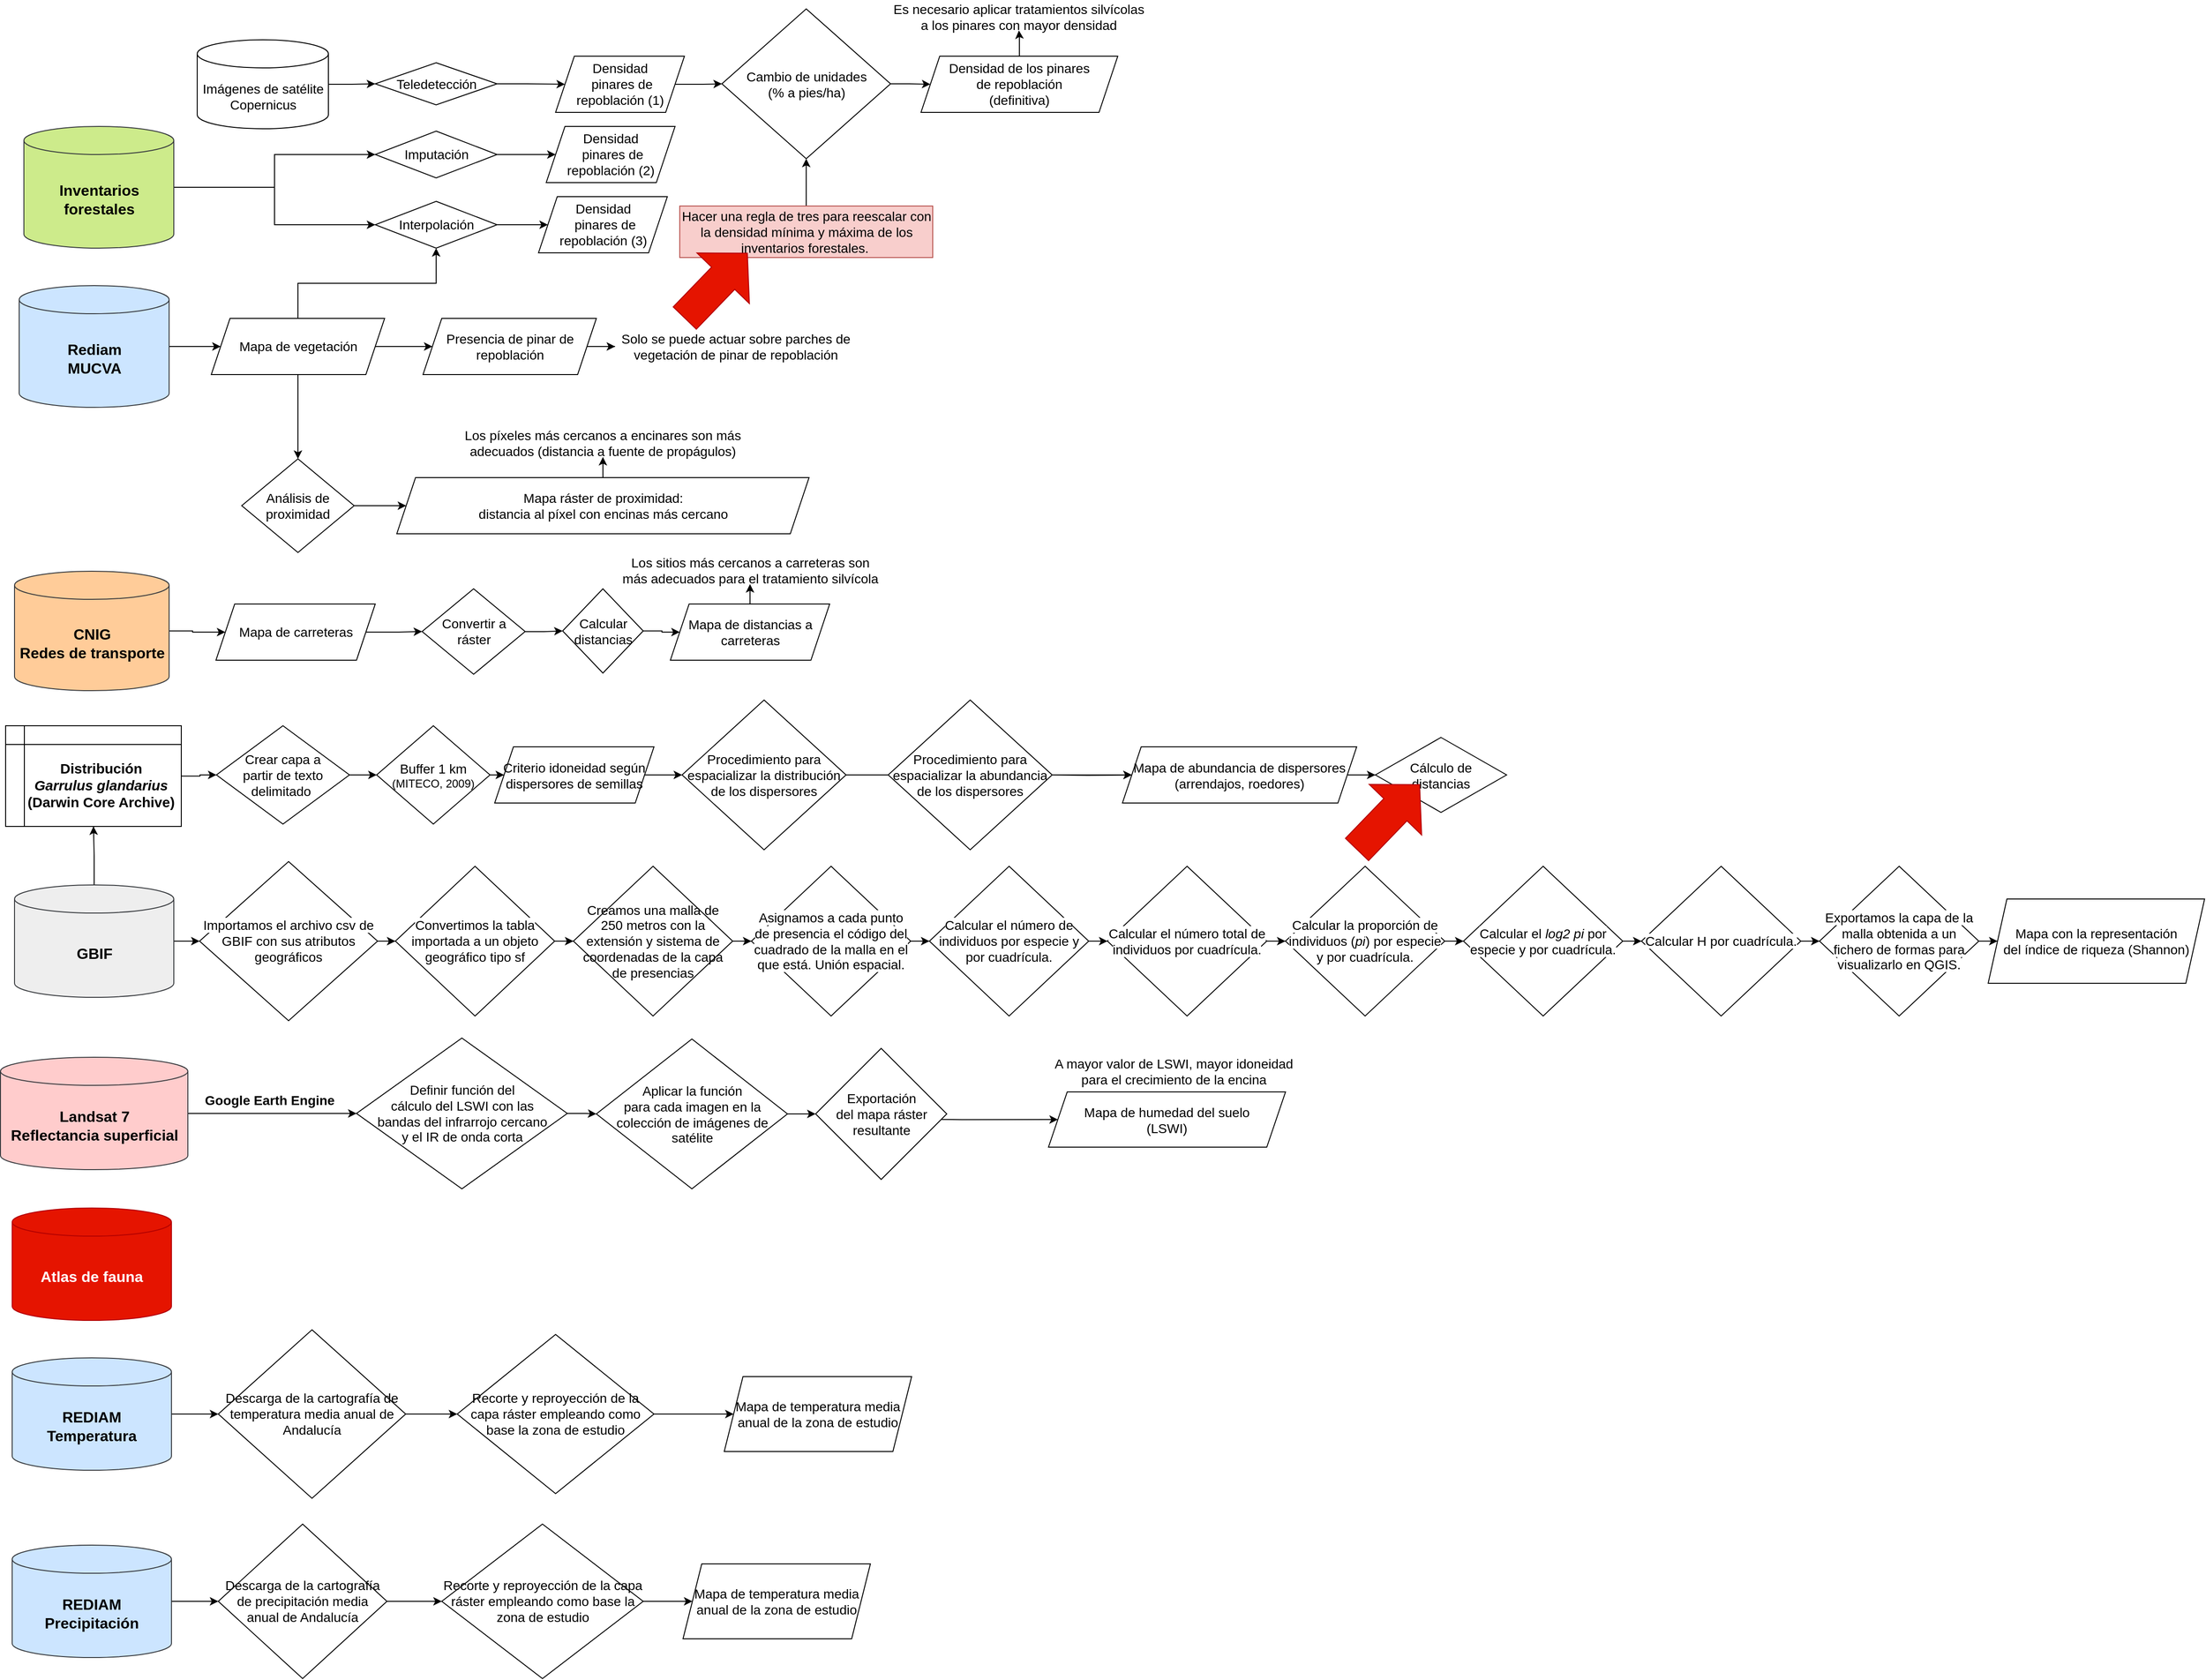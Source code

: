 <mxfile version="24.5.4" type="device">
  <diagram name="Página-1" id="E35-NctK-QVKj6qJqTT_">
    <mxGraphModel dx="2817" dy="2263" grid="1" gridSize="10" guides="1" tooltips="1" connect="1" arrows="1" fold="1" page="1" pageScale="1" pageWidth="827" pageHeight="1169" math="0" shadow="0">
      <root>
        <mxCell id="0" />
        <mxCell id="1" parent="0" />
        <mxCell id="6ymYnt-OKIHyIZnd5Fwz-16" style="edgeStyle=orthogonalEdgeStyle;rounded=0;orthogonalLoop=1;jettySize=auto;html=1;entryX=0;entryY=0.5;entryDx=0;entryDy=0;" parent="1" source="6ymYnt-OKIHyIZnd5Fwz-1" target="6ymYnt-OKIHyIZnd5Fwz-6" edge="1">
          <mxGeometry relative="1" as="geometry" />
        </mxCell>
        <mxCell id="6ymYnt-OKIHyIZnd5Fwz-17" style="edgeStyle=orthogonalEdgeStyle;rounded=0;orthogonalLoop=1;jettySize=auto;html=1;entryX=0;entryY=0.5;entryDx=0;entryDy=0;" parent="1" source="6ymYnt-OKIHyIZnd5Fwz-1" target="6ymYnt-OKIHyIZnd5Fwz-7" edge="1">
          <mxGeometry relative="1" as="geometry" />
        </mxCell>
        <mxCell id="6ymYnt-OKIHyIZnd5Fwz-1" value="&lt;b&gt;&lt;font style=&quot;font-size: 16px;&quot;&gt;Inventarios forestales&lt;/font&gt;&lt;/b&gt;" style="shape=cylinder3;whiteSpace=wrap;html=1;boundedLbl=1;backgroundOutline=1;size=15;fillColor=#cdeb8b;strokeColor=#36393d;" parent="1" vertex="1">
          <mxGeometry x="-647.5" y="-715" width="160" height="130" as="geometry" />
        </mxCell>
        <mxCell id="6ymYnt-OKIHyIZnd5Fwz-20" style="edgeStyle=orthogonalEdgeStyle;rounded=0;orthogonalLoop=1;jettySize=auto;html=1;entryX=0.5;entryY=1;entryDx=0;entryDy=0;" parent="1" source="6ymYnt-OKIHyIZnd5Fwz-2" target="6ymYnt-OKIHyIZnd5Fwz-7" edge="1">
          <mxGeometry relative="1" as="geometry" />
        </mxCell>
        <mxCell id="6ymYnt-OKIHyIZnd5Fwz-21" style="edgeStyle=orthogonalEdgeStyle;rounded=0;orthogonalLoop=1;jettySize=auto;html=1;entryX=0.5;entryY=0;entryDx=0;entryDy=0;" parent="1" source="6ymYnt-OKIHyIZnd5Fwz-2" target="6ymYnt-OKIHyIZnd5Fwz-3" edge="1">
          <mxGeometry relative="1" as="geometry" />
        </mxCell>
        <mxCell id="CzqLKFN_9eyNsbh-GQo_-21" style="edgeStyle=orthogonalEdgeStyle;rounded=0;orthogonalLoop=1;jettySize=auto;html=1;entryX=0;entryY=0.5;entryDx=0;entryDy=0;" edge="1" parent="1" source="6ymYnt-OKIHyIZnd5Fwz-2" target="CzqLKFN_9eyNsbh-GQo_-20">
          <mxGeometry relative="1" as="geometry" />
        </mxCell>
        <mxCell id="6ymYnt-OKIHyIZnd5Fwz-2" value="&lt;font style=&quot;font-size: 14px;&quot;&gt;Mapa de vegetación&lt;/font&gt;" style="shape=parallelogram;perimeter=parallelogramPerimeter;whiteSpace=wrap;html=1;fixedSize=1;" parent="1" vertex="1">
          <mxGeometry x="-447.5" y="-510" width="185" height="60" as="geometry" />
        </mxCell>
        <mxCell id="6ymYnt-OKIHyIZnd5Fwz-22" style="edgeStyle=orthogonalEdgeStyle;rounded=0;orthogonalLoop=1;jettySize=auto;html=1;" parent="1" source="6ymYnt-OKIHyIZnd5Fwz-3" target="6ymYnt-OKIHyIZnd5Fwz-13" edge="1">
          <mxGeometry relative="1" as="geometry" />
        </mxCell>
        <mxCell id="6ymYnt-OKIHyIZnd5Fwz-3" value="&lt;font style=&quot;font-size: 14px;&quot;&gt;Análisis de proximidad&lt;/font&gt;" style="rhombus;whiteSpace=wrap;html=1;" parent="1" vertex="1">
          <mxGeometry x="-415" y="-360" width="120" height="100" as="geometry" />
        </mxCell>
        <mxCell id="6ymYnt-OKIHyIZnd5Fwz-18" style="edgeStyle=orthogonalEdgeStyle;rounded=0;orthogonalLoop=1;jettySize=auto;html=1;entryX=0;entryY=0.5;entryDx=0;entryDy=0;" parent="1" source="6ymYnt-OKIHyIZnd5Fwz-6" target="6ymYnt-OKIHyIZnd5Fwz-8" edge="1">
          <mxGeometry relative="1" as="geometry" />
        </mxCell>
        <mxCell id="6ymYnt-OKIHyIZnd5Fwz-6" value="&lt;font style=&quot;font-size: 14px;&quot;&gt;Imputación&lt;/font&gt;" style="rhombus;whiteSpace=wrap;html=1;" parent="1" vertex="1">
          <mxGeometry x="-272.5" y="-710" width="130" height="50" as="geometry" />
        </mxCell>
        <mxCell id="6ymYnt-OKIHyIZnd5Fwz-19" style="edgeStyle=orthogonalEdgeStyle;rounded=0;orthogonalLoop=1;jettySize=auto;html=1;entryX=0;entryY=0.5;entryDx=0;entryDy=0;" parent="1" source="6ymYnt-OKIHyIZnd5Fwz-7" target="6ymYnt-OKIHyIZnd5Fwz-11" edge="1">
          <mxGeometry relative="1" as="geometry" />
        </mxCell>
        <mxCell id="6ymYnt-OKIHyIZnd5Fwz-7" value="&lt;font style=&quot;font-size: 14px;&quot;&gt;Interpolación&lt;/font&gt;" style="rhombus;whiteSpace=wrap;html=1;" parent="1" vertex="1">
          <mxGeometry x="-272.5" y="-635" width="130" height="50" as="geometry" />
        </mxCell>
        <mxCell id="6ymYnt-OKIHyIZnd5Fwz-8" value="&lt;font style=&quot;font-size: 14px;&quot;&gt;Densidad&lt;/font&gt;&lt;div&gt;&lt;font style=&quot;font-size: 14px;&quot;&gt;&amp;nbsp;pinares de&lt;/font&gt;&lt;/div&gt;&lt;div&gt;&lt;font style=&quot;font-size: 14px;&quot;&gt;repoblación (2)&lt;/font&gt;&lt;/div&gt;" style="shape=parallelogram;perimeter=parallelogramPerimeter;whiteSpace=wrap;html=1;fixedSize=1;" parent="1" vertex="1">
          <mxGeometry x="-90" y="-715" width="137.5" height="60" as="geometry" />
        </mxCell>
        <mxCell id="6ymYnt-OKIHyIZnd5Fwz-11" value="&lt;font style=&quot;font-size: 14px;&quot;&gt;Densidad&lt;/font&gt;&lt;div&gt;&lt;font style=&quot;font-size: 14px;&quot;&gt;&amp;nbsp;pinares de&lt;/font&gt;&lt;/div&gt;&lt;div&gt;&lt;font style=&quot;font-size: 14px;&quot;&gt;repoblación (3)&lt;/font&gt;&lt;/div&gt;" style="shape=parallelogram;perimeter=parallelogramPerimeter;whiteSpace=wrap;html=1;fixedSize=1;" parent="1" vertex="1">
          <mxGeometry x="-98.25" y="-640" width="137.5" height="60" as="geometry" />
        </mxCell>
        <mxCell id="CzqLKFN_9eyNsbh-GQo_-16" style="edgeStyle=orthogonalEdgeStyle;rounded=0;orthogonalLoop=1;jettySize=auto;html=1;entryX=0.5;entryY=1;entryDx=0;entryDy=0;" edge="1" parent="1" source="6ymYnt-OKIHyIZnd5Fwz-13" target="6ymYnt-OKIHyIZnd5Fwz-14">
          <mxGeometry relative="1" as="geometry" />
        </mxCell>
        <mxCell id="6ymYnt-OKIHyIZnd5Fwz-13" value="&lt;font style=&quot;font-size: 14px;&quot;&gt;Mapa ráster de proximidad:&lt;/font&gt;&lt;div&gt;&lt;font style=&quot;font-size: 14px;&quot;&gt;distancia al píxel con encinas más cercano&lt;/font&gt;&lt;/div&gt;" style="shape=parallelogram;perimeter=parallelogramPerimeter;whiteSpace=wrap;html=1;fixedSize=1;" parent="1" vertex="1">
          <mxGeometry x="-249.5" y="-340" width="440" height="60" as="geometry" />
        </mxCell>
        <mxCell id="6ymYnt-OKIHyIZnd5Fwz-14" value="&lt;font style=&quot;font-size: 14px;&quot;&gt;Los píxeles más cercanos a encinares son más adecuados (distancia a fuente de propágulos)&lt;/font&gt;" style="text;html=1;strokeColor=none;fillColor=none;align=center;verticalAlign=middle;whiteSpace=wrap;rounded=0;" parent="1" vertex="1">
          <mxGeometry x="-191.75" y="-392" width="324.5" height="30" as="geometry" />
        </mxCell>
        <mxCell id="6ymYnt-OKIHyIZnd5Fwz-33" style="edgeStyle=orthogonalEdgeStyle;rounded=0;orthogonalLoop=1;jettySize=auto;html=1;entryX=0;entryY=0.5;entryDx=0;entryDy=0;" parent="1" source="6ymYnt-OKIHyIZnd5Fwz-23" target="6ymYnt-OKIHyIZnd5Fwz-32" edge="1">
          <mxGeometry relative="1" as="geometry" />
        </mxCell>
        <mxCell id="6ymYnt-OKIHyIZnd5Fwz-23" value="&lt;font style=&quot;font-size: 14px;&quot;&gt;Mapa de carreteras&lt;/font&gt;" style="shape=parallelogram;perimeter=parallelogramPerimeter;whiteSpace=wrap;html=1;fixedSize=1;" parent="1" vertex="1">
          <mxGeometry x="-442.5" y="-205" width="170" height="60" as="geometry" />
        </mxCell>
        <mxCell id="6ymYnt-OKIHyIZnd5Fwz-30" style="edgeStyle=orthogonalEdgeStyle;rounded=0;orthogonalLoop=1;jettySize=auto;html=1;" parent="1" source="6ymYnt-OKIHyIZnd5Fwz-25" target="6ymYnt-OKIHyIZnd5Fwz-26" edge="1">
          <mxGeometry relative="1" as="geometry" />
        </mxCell>
        <mxCell id="6ymYnt-OKIHyIZnd5Fwz-25" value="&lt;font style=&quot;font-size: 14px;&quot;&gt;Calcular distancias&lt;/font&gt;" style="rhombus;whiteSpace=wrap;html=1;" parent="1" vertex="1">
          <mxGeometry x="-72.5" y="-221.25" width="86" height="90" as="geometry" />
        </mxCell>
        <mxCell id="CzqLKFN_9eyNsbh-GQo_-17" style="edgeStyle=orthogonalEdgeStyle;rounded=0;orthogonalLoop=1;jettySize=auto;html=1;entryX=0.5;entryY=1;entryDx=0;entryDy=0;" edge="1" parent="1" source="6ymYnt-OKIHyIZnd5Fwz-26" target="6ymYnt-OKIHyIZnd5Fwz-27">
          <mxGeometry relative="1" as="geometry" />
        </mxCell>
        <mxCell id="6ymYnt-OKIHyIZnd5Fwz-26" value="&lt;font style=&quot;font-size: 14px;&quot;&gt;Mapa de distancias a carreteras&lt;/font&gt;" style="shape=parallelogram;perimeter=parallelogramPerimeter;whiteSpace=wrap;html=1;fixedSize=1;" parent="1" vertex="1">
          <mxGeometry x="42.5" y="-205" width="170" height="60" as="geometry" />
        </mxCell>
        <mxCell id="6ymYnt-OKIHyIZnd5Fwz-27" value="&lt;font style=&quot;font-size: 14px;&quot;&gt;Los sitios más cercanos a carreteras son más adecuados para el tratamiento silvícola&lt;/font&gt;" style="text;html=1;strokeColor=none;fillColor=none;align=center;verticalAlign=middle;whiteSpace=wrap;rounded=0;" parent="1" vertex="1">
          <mxGeometry x="-12.5" y="-256.25" width="280" height="30" as="geometry" />
        </mxCell>
        <mxCell id="HFXLBY0zuODx8KywWs2K-16" style="edgeStyle=orthogonalEdgeStyle;rounded=0;orthogonalLoop=1;jettySize=auto;html=1;entryX=0;entryY=0.5;entryDx=0;entryDy=0;" parent="1" source="6ymYnt-OKIHyIZnd5Fwz-32" target="6ymYnt-OKIHyIZnd5Fwz-25" edge="1">
          <mxGeometry relative="1" as="geometry" />
        </mxCell>
        <mxCell id="6ymYnt-OKIHyIZnd5Fwz-32" value="&lt;font style=&quot;font-size: 14px;&quot;&gt;Convertir a ráster&lt;/font&gt;" style="rhombus;whiteSpace=wrap;html=1;" parent="1" vertex="1">
          <mxGeometry x="-222.5" y="-221.25" width="110" height="91.25" as="geometry" />
        </mxCell>
        <mxCell id="6ymYnt-OKIHyIZnd5Fwz-49" value="" style="edgeStyle=orthogonalEdgeStyle;rounded=0;orthogonalLoop=1;jettySize=auto;html=1;" parent="1" source="6ymYnt-OKIHyIZnd5Fwz-34" target="6ymYnt-OKIHyIZnd5Fwz-48" edge="1">
          <mxGeometry relative="1" as="geometry" />
        </mxCell>
        <mxCell id="6ymYnt-OKIHyIZnd5Fwz-34" value="&lt;font style=&quot;font-size: 14px;&quot;&gt;Mapa de abundancia de dispersores (arrendajos, roedores)&lt;/font&gt;" style="shape=parallelogram;perimeter=parallelogramPerimeter;whiteSpace=wrap;html=1;fixedSize=1;" parent="1" vertex="1">
          <mxGeometry x="525" y="-52.5" width="250" height="60" as="geometry" />
        </mxCell>
        <mxCell id="6ymYnt-OKIHyIZnd5Fwz-46" style="edgeStyle=orthogonalEdgeStyle;rounded=0;orthogonalLoop=1;jettySize=auto;html=1;" parent="1" edge="1">
          <mxGeometry relative="1" as="geometry">
            <mxPoint x="535" y="-22.5" as="targetPoint" />
            <mxPoint x="230.0" y="-22.5" as="sourcePoint" />
          </mxGeometry>
        </mxCell>
        <mxCell id="6ymYnt-OKIHyIZnd5Fwz-37" value="&lt;font style=&quot;font-size: 14px;&quot;&gt;Procedimiento para espacializar la distribución de los dispersores&lt;/font&gt;" style="rhombus;whiteSpace=wrap;html=1;fontSize=12;" parent="1" vertex="1">
          <mxGeometry x="55" y="-102.5" width="175" height="160" as="geometry" />
        </mxCell>
        <mxCell id="6ymYnt-OKIHyIZnd5Fwz-45" style="edgeStyle=orthogonalEdgeStyle;rounded=0;orthogonalLoop=1;jettySize=auto;html=1;entryX=0;entryY=0.5;entryDx=0;entryDy=0;" parent="1" target="6ymYnt-OKIHyIZnd5Fwz-34" edge="1">
          <mxGeometry relative="1" as="geometry">
            <mxPoint x="450.0" y="-22.5" as="sourcePoint" />
          </mxGeometry>
        </mxCell>
        <mxCell id="6ymYnt-OKIHyIZnd5Fwz-39" value="&lt;font style=&quot;font-size: 14px;&quot;&gt;Procedimiento para espacializar la abundancia de los dispersores&lt;/font&gt;" style="rhombus;whiteSpace=wrap;html=1;fontSize=12;" parent="1" vertex="1">
          <mxGeometry x="275" y="-102.5" width="175" height="160" as="geometry" />
        </mxCell>
        <mxCell id="6ymYnt-OKIHyIZnd5Fwz-42" value="&lt;font style=&quot;font-size: 16px;&quot;&gt;&lt;b&gt;Atlas de fauna&lt;/b&gt;&lt;/font&gt;&lt;span style=&quot;white-space: pre;&quot;&gt;&lt;/span&gt;" style="shape=cylinder3;whiteSpace=wrap;html=1;boundedLbl=1;backgroundOutline=1;size=15;fillColor=#e51400;fontColor=#ffffff;strokeColor=#B20000;" parent="1" vertex="1">
          <mxGeometry x="-660" y="440" width="170" height="120" as="geometry" />
        </mxCell>
        <mxCell id="6ymYnt-OKIHyIZnd5Fwz-48" value="&lt;font style=&quot;font-size: 14px;&quot;&gt;Cálculo de&lt;/font&gt;&lt;div&gt;&lt;font style=&quot;font-size: 14px;&quot;&gt;distancias&lt;/font&gt;&lt;/div&gt;" style="rhombus;whiteSpace=wrap;html=1;" parent="1" vertex="1">
          <mxGeometry x="795" y="-62.5" width="140" height="80" as="geometry" />
        </mxCell>
        <mxCell id="CzqLKFN_9eyNsbh-GQo_-7" style="edgeStyle=orthogonalEdgeStyle;rounded=0;orthogonalLoop=1;jettySize=auto;html=1;entryX=0;entryY=0.5;entryDx=0;entryDy=0;" edge="1" parent="1" source="6ymYnt-OKIHyIZnd5Fwz-52" target="CzqLKFN_9eyNsbh-GQo_-1">
          <mxGeometry relative="1" as="geometry" />
        </mxCell>
        <mxCell id="6ymYnt-OKIHyIZnd5Fwz-52" value="&lt;font style=&quot;font-size: 16px;&quot;&gt;&lt;b&gt;Landsat 7&lt;br&gt;Reflectancia superficial&lt;/b&gt;&lt;/font&gt;" style="shape=cylinder3;whiteSpace=wrap;html=1;boundedLbl=1;backgroundOutline=1;size=15;fillColor=#ffcccc;strokeColor=#36393d;" parent="1" vertex="1">
          <mxGeometry x="-672.5" y="279" width="200" height="120" as="geometry" />
        </mxCell>
        <mxCell id="6ymYnt-OKIHyIZnd5Fwz-56" value="&lt;font style=&quot;font-size: 14px;&quot;&gt;A mayor valor de LSWI, mayor idoneidad para el crecimiento de la encina&lt;/font&gt;" style="text;html=1;strokeColor=none;fillColor=none;align=center;verticalAlign=middle;whiteSpace=wrap;rounded=0;" parent="1" vertex="1">
          <mxGeometry x="450" y="279" width="260" height="30" as="geometry" />
        </mxCell>
        <mxCell id="6ymYnt-OKIHyIZnd5Fwz-59" style="edgeStyle=orthogonalEdgeStyle;rounded=0;orthogonalLoop=1;jettySize=auto;html=1;" parent="1" target="6ymYnt-OKIHyIZnd5Fwz-58" edge="1">
          <mxGeometry relative="1" as="geometry">
            <mxPoint x="259.996" y="345.059" as="sourcePoint" />
          </mxGeometry>
        </mxCell>
        <mxCell id="6ymYnt-OKIHyIZnd5Fwz-58" value="&lt;font style=&quot;font-size: 14px;&quot;&gt;Mapa de humedad del suelo&lt;/font&gt;&lt;div&gt;&lt;font style=&quot;font-size: 14px;&quot;&gt;(LSWI)&lt;/font&gt;&lt;/div&gt;" style="shape=parallelogram;perimeter=parallelogramPerimeter;whiteSpace=wrap;html=1;fixedSize=1;" parent="1" vertex="1">
          <mxGeometry x="446.06" y="316" width="253" height="59" as="geometry" />
        </mxCell>
        <mxCell id="HFXLBY0zuODx8KywWs2K-14" style="edgeStyle=orthogonalEdgeStyle;rounded=0;orthogonalLoop=1;jettySize=auto;html=1;entryX=0;entryY=0.5;entryDx=0;entryDy=0;" parent="1" source="6ymYnt-OKIHyIZnd5Fwz-62" target="6ymYnt-OKIHyIZnd5Fwz-65" edge="1">
          <mxGeometry relative="1" as="geometry" />
        </mxCell>
        <mxCell id="CzqLKFN_9eyNsbh-GQo_-11" style="edgeStyle=orthogonalEdgeStyle;rounded=0;orthogonalLoop=1;jettySize=auto;html=1;entryX=0.5;entryY=1;entryDx=0;entryDy=0;" edge="1" parent="1" source="6ymYnt-OKIHyIZnd5Fwz-62" target="FolasR7Gj44QnJgW1C1z-9">
          <mxGeometry relative="1" as="geometry" />
        </mxCell>
        <mxCell id="6ymYnt-OKIHyIZnd5Fwz-62" value="&lt;b&gt;&lt;font style=&quot;font-size: 16px;&quot;&gt;GBIF&lt;/font&gt;&lt;/b&gt;" style="shape=cylinder3;whiteSpace=wrap;html=1;boundedLbl=1;backgroundOutline=1;size=15;fillColor=#eeeeee;strokeColor=#36393d;" parent="1" vertex="1">
          <mxGeometry x="-657.5" y="95" width="170" height="120" as="geometry" />
        </mxCell>
        <mxCell id="zE25ennqfASYhB-I0x3o-2" style="edgeStyle=orthogonalEdgeStyle;rounded=0;orthogonalLoop=1;jettySize=auto;html=1;entryX=0;entryY=0.5;entryDx=0;entryDy=0;" parent="1" source="6ymYnt-OKIHyIZnd5Fwz-65" target="zE25ennqfASYhB-I0x3o-1" edge="1">
          <mxGeometry relative="1" as="geometry" />
        </mxCell>
        <mxCell id="6ymYnt-OKIHyIZnd5Fwz-65" value="&lt;span style=&quot;font-family: Helvetica, arial, sans-serif; font-size: 14px; text-align: left; background-color: rgb(255, 255, 255);&quot;&gt;Importamos el archivo csv de GBIF con sus atributos geográficos&lt;/span&gt;" style="rhombus;whiteSpace=wrap;html=1;" parent="1" vertex="1">
          <mxGeometry x="-460" y="70" width="190" height="170" as="geometry" />
        </mxCell>
        <mxCell id="8uNOAsqcAC4Zf92Hd2os-5" style="edgeStyle=orthogonalEdgeStyle;rounded=0;orthogonalLoop=1;jettySize=auto;html=1;entryX=0;entryY=0.5;entryDx=0;entryDy=0;" parent="1" source="8uNOAsqcAC4Zf92Hd2os-1" target="8uNOAsqcAC4Zf92Hd2os-3" edge="1">
          <mxGeometry relative="1" as="geometry" />
        </mxCell>
        <mxCell id="8uNOAsqcAC4Zf92Hd2os-1" value="&lt;font style=&quot;font-size: 14px;&quot;&gt;Imágenes de satélite Copernicus&lt;/font&gt;" style="shape=cylinder3;whiteSpace=wrap;html=1;boundedLbl=1;backgroundOutline=1;size=15;" parent="1" vertex="1">
          <mxGeometry x="-462.5" y="-807.5" width="140" height="95" as="geometry" />
        </mxCell>
        <mxCell id="8uNOAsqcAC4Zf92Hd2os-2" style="edgeStyle=orthogonalEdgeStyle;rounded=0;orthogonalLoop=1;jettySize=auto;html=1;entryX=0;entryY=0.5;entryDx=0;entryDy=0;" parent="1" source="8uNOAsqcAC4Zf92Hd2os-3" target="8uNOAsqcAC4Zf92Hd2os-4" edge="1">
          <mxGeometry relative="1" as="geometry" />
        </mxCell>
        <mxCell id="8uNOAsqcAC4Zf92Hd2os-3" value="&lt;font style=&quot;font-size: 14px;&quot;&gt;Teledetección&lt;/font&gt;" style="rhombus;whiteSpace=wrap;html=1;" parent="1" vertex="1">
          <mxGeometry x="-272.5" y="-783" width="130" height="45" as="geometry" />
        </mxCell>
        <mxCell id="8uNOAsqcAC4Zf92Hd2os-11" style="edgeStyle=orthogonalEdgeStyle;rounded=0;orthogonalLoop=1;jettySize=auto;html=1;entryX=0;entryY=0.5;entryDx=0;entryDy=0;" parent="1" source="8uNOAsqcAC4Zf92Hd2os-4" target="8uNOAsqcAC4Zf92Hd2os-9" edge="1">
          <mxGeometry relative="1" as="geometry" />
        </mxCell>
        <mxCell id="8uNOAsqcAC4Zf92Hd2os-4" value="&lt;font style=&quot;font-size: 14px;&quot;&gt;Densidad&lt;/font&gt;&lt;div&gt;&lt;font style=&quot;font-size: 14px;&quot;&gt;&amp;nbsp;pinares de repoblación (1)&lt;/font&gt;&lt;/div&gt;" style="shape=parallelogram;perimeter=parallelogramPerimeter;whiteSpace=wrap;html=1;fixedSize=1;" parent="1" vertex="1">
          <mxGeometry x="-80" y="-790" width="137.5" height="60" as="geometry" />
        </mxCell>
        <mxCell id="CzqLKFN_9eyNsbh-GQo_-12" style="edgeStyle=orthogonalEdgeStyle;rounded=0;orthogonalLoop=1;jettySize=auto;html=1;entryX=0;entryY=0.5;entryDx=0;entryDy=0;" edge="1" parent="1" source="8uNOAsqcAC4Zf92Hd2os-9" target="8uNOAsqcAC4Zf92Hd2os-18">
          <mxGeometry relative="1" as="geometry" />
        </mxCell>
        <mxCell id="8uNOAsqcAC4Zf92Hd2os-9" value="&lt;font style=&quot;font-size: 14px;&quot;&gt;Cambio de unidades&lt;/font&gt;&lt;div style=&quot;font-size: 14px;&quot;&gt;&lt;font style=&quot;font-size: 14px;&quot;&gt;(% a pies/ha)&lt;/font&gt;&lt;/div&gt;" style="rhombus;whiteSpace=wrap;html=1;" parent="1" vertex="1">
          <mxGeometry x="97.5" y="-840.5" width="180" height="160" as="geometry" />
        </mxCell>
        <mxCell id="8uNOAsqcAC4Zf92Hd2os-15" style="edgeStyle=orthogonalEdgeStyle;rounded=0;orthogonalLoop=1;jettySize=auto;html=1;entryX=0.5;entryY=1;entryDx=0;entryDy=0;" parent="1" source="8uNOAsqcAC4Zf92Hd2os-14" target="8uNOAsqcAC4Zf92Hd2os-9" edge="1">
          <mxGeometry relative="1" as="geometry" />
        </mxCell>
        <mxCell id="8uNOAsqcAC4Zf92Hd2os-14" value="&lt;font style=&quot;font-size: 14px;&quot;&gt;Hacer una regla de tres para reescalar con la densidad mínima y máxima de los inventarios forestales.&amp;nbsp;&lt;/font&gt;" style="text;html=1;strokeColor=#b85450;fillColor=#f8cecc;align=center;verticalAlign=middle;whiteSpace=wrap;rounded=0;" parent="1" vertex="1">
          <mxGeometry x="52.5" y="-630" width="270" height="55" as="geometry" />
        </mxCell>
        <mxCell id="CzqLKFN_9eyNsbh-GQo_-15" style="edgeStyle=orthogonalEdgeStyle;rounded=0;orthogonalLoop=1;jettySize=auto;html=1;" edge="1" parent="1" source="8uNOAsqcAC4Zf92Hd2os-18" target="CzqLKFN_9eyNsbh-GQo_-13">
          <mxGeometry relative="1" as="geometry" />
        </mxCell>
        <mxCell id="8uNOAsqcAC4Zf92Hd2os-18" value="&lt;font style=&quot;font-size: 14px;&quot;&gt;Densidad de los pinares&lt;/font&gt;&lt;div style=&quot;font-size: 14px;&quot;&gt;&lt;font style=&quot;font-size: 14px;&quot;&gt;de repoblación&lt;/font&gt;&lt;div style=&quot;&quot;&gt;&lt;font style=&quot;font-size: 14px;&quot;&gt;(definitiva)&lt;/font&gt;&lt;/div&gt;&lt;/div&gt;" style="shape=parallelogram;perimeter=parallelogramPerimeter;whiteSpace=wrap;html=1;fixedSize=1;" parent="1" vertex="1">
          <mxGeometry x="310" y="-790" width="210" height="60" as="geometry" />
        </mxCell>
        <mxCell id="FolasR7Gj44QnJgW1C1z-1" value="" style="shape=flexArrow;endArrow=classic;html=1;rounded=0;fillColor=#e51400;strokeColor=#B20000;width=34.286;endSize=12.057;endWidth=42.449;" parent="1" edge="1">
          <mxGeometry width="50" height="50" relative="1" as="geometry">
            <mxPoint x="57.5" y="-510" as="sourcePoint" />
            <mxPoint x="125" y="-580" as="targetPoint" />
          </mxGeometry>
        </mxCell>
        <mxCell id="FolasR7Gj44QnJgW1C1z-4" style="edgeStyle=orthogonalEdgeStyle;rounded=0;orthogonalLoop=1;jettySize=auto;html=1;entryX=0;entryY=0.5;entryDx=0;entryDy=0;" parent="1" source="FolasR7Gj44QnJgW1C1z-3" target="6ymYnt-OKIHyIZnd5Fwz-23" edge="1">
          <mxGeometry relative="1" as="geometry" />
        </mxCell>
        <mxCell id="FolasR7Gj44QnJgW1C1z-3" value="&lt;font style=&quot;font-size: 16px;&quot;&gt;&lt;b&gt;CNIG&lt;/b&gt;&lt;/font&gt;&lt;div style=&quot;font-size: 16px;&quot;&gt;&lt;font style=&quot;font-size: 16px;&quot;&gt;&lt;b&gt;Redes de transporte&lt;/b&gt;&lt;/font&gt;&lt;/div&gt;" style="shape=cylinder3;whiteSpace=wrap;html=1;boundedLbl=1;backgroundOutline=1;size=15;fillColor=#ffcc99;strokeColor=#36393d;" parent="1" vertex="1">
          <mxGeometry x="-657.5" y="-240" width="165" height="127.5" as="geometry" />
        </mxCell>
        <mxCell id="FolasR7Gj44QnJgW1C1z-6" style="edgeStyle=orthogonalEdgeStyle;rounded=0;orthogonalLoop=1;jettySize=auto;html=1;entryX=0;entryY=0.5;entryDx=0;entryDy=0;" parent="1" source="FolasR7Gj44QnJgW1C1z-5" target="6ymYnt-OKIHyIZnd5Fwz-2" edge="1">
          <mxGeometry relative="1" as="geometry" />
        </mxCell>
        <mxCell id="FolasR7Gj44QnJgW1C1z-5" value="&lt;font style=&quot;font-size: 16px;&quot;&gt;&lt;b&gt;Rediam&lt;/b&gt;&lt;/font&gt;&lt;div style=&quot;font-size: 16px;&quot;&gt;&lt;font style=&quot;font-size: 16px;&quot;&gt;&lt;b&gt;MUCVA&lt;/b&gt;&lt;/font&gt;&lt;/div&gt;" style="shape=cylinder3;whiteSpace=wrap;html=1;boundedLbl=1;backgroundOutline=1;size=15;fillColor=#cce5ff;strokeColor=#36393d;" parent="1" vertex="1">
          <mxGeometry x="-652.5" y="-545" width="160" height="130" as="geometry" />
        </mxCell>
        <mxCell id="FolasR7Gj44QnJgW1C1z-10" style="edgeStyle=orthogonalEdgeStyle;rounded=0;orthogonalLoop=1;jettySize=auto;html=1;" parent="1" target="FolasR7Gj44QnJgW1C1z-9" edge="1">
          <mxGeometry relative="1" as="geometry">
            <mxPoint x="-573.286" y="40" as="sourcePoint" />
          </mxGeometry>
        </mxCell>
        <mxCell id="FolasR7Gj44QnJgW1C1z-18" style="edgeStyle=orthogonalEdgeStyle;rounded=0;orthogonalLoop=1;jettySize=auto;html=1;" parent="1" source="FolasR7Gj44QnJgW1C1z-9" target="FolasR7Gj44QnJgW1C1z-11" edge="1">
          <mxGeometry relative="1" as="geometry">
            <mxPoint x="-447" y="-22.5" as="targetPoint" />
          </mxGeometry>
        </mxCell>
        <mxCell id="FolasR7Gj44QnJgW1C1z-9" value="&lt;b style=&quot;font-size: 15px;&quot;&gt;&lt;font style=&quot;font-size: 15px;&quot;&gt;Distribución&lt;/font&gt;&lt;/b&gt;&lt;div style=&quot;font-size: 15px;&quot;&gt;&lt;i style=&quot;&quot;&gt;&lt;b&gt;&lt;font style=&quot;font-size: 15px;&quot;&gt;Garrulus glandarius&lt;/font&gt;&lt;/b&gt;&lt;/i&gt;&lt;div style=&quot;&quot;&gt;&lt;b style=&quot;&quot;&gt;&lt;font style=&quot;font-size: 15px;&quot;&gt;(Darwin Core Archive)&lt;/font&gt;&lt;/b&gt;&lt;/div&gt;&lt;/div&gt;" style="shape=internalStorage;whiteSpace=wrap;html=1;backgroundOutline=1;verticalAlign=middle;align=center;spacingRight=0;spacingLeft=16;spacingTop=18;" parent="1" vertex="1">
          <mxGeometry x="-667" y="-75" width="187.5" height="107.5" as="geometry" />
        </mxCell>
        <mxCell id="FolasR7Gj44QnJgW1C1z-14" style="edgeStyle=orthogonalEdgeStyle;rounded=0;orthogonalLoop=1;jettySize=auto;html=1;entryX=0;entryY=0.5;entryDx=0;entryDy=0;" parent="1" source="FolasR7Gj44QnJgW1C1z-11" target="FolasR7Gj44QnJgW1C1z-13" edge="1">
          <mxGeometry relative="1" as="geometry" />
        </mxCell>
        <mxCell id="FolasR7Gj44QnJgW1C1z-11" value="&lt;font style=&quot;font-size: 14px;&quot;&gt;Crear capa a&lt;/font&gt;&lt;div style=&quot;font-size: 14px;&quot;&gt;&lt;font style=&quot;font-size: 14px;&quot;&gt;partir de texto delimitado&amp;nbsp;&lt;/font&gt;&lt;/div&gt;" style="rhombus;whiteSpace=wrap;html=1;" parent="1" vertex="1">
          <mxGeometry x="-442" y="-75" width="142" height="105" as="geometry" />
        </mxCell>
        <mxCell id="FolasR7Gj44QnJgW1C1z-16" style="edgeStyle=orthogonalEdgeStyle;rounded=0;orthogonalLoop=1;jettySize=auto;html=1;entryX=0;entryY=0.5;entryDx=0;entryDy=0;" parent="1" source="FolasR7Gj44QnJgW1C1z-13" target="FolasR7Gj44QnJgW1C1z-15" edge="1">
          <mxGeometry relative="1" as="geometry" />
        </mxCell>
        <mxCell id="FolasR7Gj44QnJgW1C1z-13" value="&lt;font style=&quot;&quot;&gt;&lt;font style=&quot;font-size: 14px;&quot;&gt;Buffer 1 km&lt;/font&gt;&lt;font style=&quot;font-size: 14px;&quot;&gt; &lt;/font&gt;&lt;font style=&quot;font-size: 12px;&quot;&gt;(MITECO, 2009)&lt;/font&gt;&lt;/font&gt;" style="rhombus;whiteSpace=wrap;html=1;" parent="1" vertex="1">
          <mxGeometry x="-271" y="-75" width="121" height="105" as="geometry" />
        </mxCell>
        <mxCell id="CzqLKFN_9eyNsbh-GQo_-19" style="edgeStyle=orthogonalEdgeStyle;rounded=0;orthogonalLoop=1;jettySize=auto;html=1;entryX=0;entryY=0.5;entryDx=0;entryDy=0;" edge="1" parent="1" source="FolasR7Gj44QnJgW1C1z-15" target="6ymYnt-OKIHyIZnd5Fwz-37">
          <mxGeometry relative="1" as="geometry" />
        </mxCell>
        <mxCell id="FolasR7Gj44QnJgW1C1z-15" value="&lt;font style=&quot;font-size: 14px;&quot;&gt;Criterio idoneidad según dispersores de semillas&lt;/font&gt;" style="shape=parallelogram;perimeter=parallelogramPerimeter;whiteSpace=wrap;html=1;fixedSize=1;" parent="1" vertex="1">
          <mxGeometry x="-145" y="-52.5" width="170" height="60" as="geometry" />
        </mxCell>
        <mxCell id="HFXLBY0zuODx8KywWs2K-2" value="" style="edgeStyle=orthogonalEdgeStyle;rounded=0;orthogonalLoop=1;jettySize=auto;html=1;" parent="1" source="xoff0rQmzDAOq9qUsHs6-2" target="HFXLBY0zuODx8KywWs2K-1" edge="1">
          <mxGeometry relative="1" as="geometry" />
        </mxCell>
        <mxCell id="xoff0rQmzDAOq9qUsHs6-2" value="&lt;div style=&quot;font-size: 16px;&quot;&gt;&lt;font style=&quot;font-size: 16px;&quot;&gt;&lt;b&gt;REDIAM&lt;/b&gt;&lt;/font&gt;&lt;/div&gt;&lt;div style=&quot;font-size: 16px;&quot;&gt;&lt;font style=&quot;font-size: 16px;&quot;&gt;&lt;b&gt;Temperatura&lt;/b&gt;&lt;/font&gt;&lt;/div&gt;" style="shape=cylinder3;whiteSpace=wrap;html=1;boundedLbl=1;backgroundOutline=1;size=15;fillColor=#cce5ff;strokeColor=#36393d;" parent="1" vertex="1">
          <mxGeometry x="-660" y="600" width="170" height="120" as="geometry" />
        </mxCell>
        <mxCell id="HFXLBY0zuODx8KywWs2K-4" value="" style="edgeStyle=orthogonalEdgeStyle;rounded=0;orthogonalLoop=1;jettySize=auto;html=1;" parent="1" source="xoff0rQmzDAOq9qUsHs6-3" target="HFXLBY0zuODx8KywWs2K-3" edge="1">
          <mxGeometry relative="1" as="geometry" />
        </mxCell>
        <mxCell id="xoff0rQmzDAOq9qUsHs6-3" value="&lt;div style=&quot;font-size: 16px;&quot;&gt;&lt;font style=&quot;font-size: 16px;&quot;&gt;&lt;b&gt;REDIAM&lt;/b&gt;&lt;/font&gt;&lt;/div&gt;&lt;div style=&quot;font-size: 16px;&quot;&gt;&lt;font style=&quot;font-size: 16px;&quot;&gt;&lt;b&gt;Precipitación&lt;/b&gt;&lt;/font&gt;&lt;/div&gt;" style="shape=cylinder3;whiteSpace=wrap;html=1;boundedLbl=1;backgroundOutline=1;size=15;fillColor=#cce5ff;strokeColor=#36393d;" parent="1" vertex="1">
          <mxGeometry x="-660" y="800" width="170" height="120" as="geometry" />
        </mxCell>
        <mxCell id="HFXLBY0zuODx8KywWs2K-6" value="" style="edgeStyle=orthogonalEdgeStyle;rounded=0;orthogonalLoop=1;jettySize=auto;html=1;" parent="1" source="HFXLBY0zuODx8KywWs2K-1" target="HFXLBY0zuODx8KywWs2K-5" edge="1">
          <mxGeometry relative="1" as="geometry" />
        </mxCell>
        <mxCell id="HFXLBY0zuODx8KywWs2K-1" value="&lt;font style=&quot;font-size: 14px;&quot;&gt;Descarga de la cartografía de temperatura media anual de Andalucía&lt;/font&gt;" style="rhombus;whiteSpace=wrap;html=1;" parent="1" vertex="1">
          <mxGeometry x="-440" y="570" width="200" height="180" as="geometry" />
        </mxCell>
        <mxCell id="HFXLBY0zuODx8KywWs2K-8" value="" style="edgeStyle=orthogonalEdgeStyle;rounded=0;orthogonalLoop=1;jettySize=auto;html=1;" parent="1" source="HFXLBY0zuODx8KywWs2K-3" target="HFXLBY0zuODx8KywWs2K-7" edge="1">
          <mxGeometry relative="1" as="geometry" />
        </mxCell>
        <mxCell id="HFXLBY0zuODx8KywWs2K-3" value="&lt;font style=&quot;font-size: 14px;&quot;&gt;Descarga de la cartografía de precipitación media anual de Andalucía&lt;/font&gt;" style="rhombus;whiteSpace=wrap;html=1;" parent="1" vertex="1">
          <mxGeometry x="-440" y="777.5" width="180" height="165" as="geometry" />
        </mxCell>
        <mxCell id="HFXLBY0zuODx8KywWs2K-12" style="edgeStyle=orthogonalEdgeStyle;rounded=0;orthogonalLoop=1;jettySize=auto;html=1;entryX=0;entryY=0.5;entryDx=0;entryDy=0;" parent="1" source="HFXLBY0zuODx8KywWs2K-5" target="HFXLBY0zuODx8KywWs2K-9" edge="1">
          <mxGeometry relative="1" as="geometry" />
        </mxCell>
        <mxCell id="HFXLBY0zuODx8KywWs2K-5" value="&lt;font style=&quot;font-size: 14px;&quot;&gt;Recorte y reproyección de la capa ráster empleando como base la zona de estudio&lt;/font&gt;" style="rhombus;whiteSpace=wrap;html=1;" parent="1" vertex="1">
          <mxGeometry x="-185" y="575" width="210" height="170" as="geometry" />
        </mxCell>
        <mxCell id="HFXLBY0zuODx8KywWs2K-11" style="edgeStyle=orthogonalEdgeStyle;rounded=0;orthogonalLoop=1;jettySize=auto;html=1;entryX=0;entryY=0.5;entryDx=0;entryDy=0;" parent="1" source="HFXLBY0zuODx8KywWs2K-7" target="HFXLBY0zuODx8KywWs2K-10" edge="1">
          <mxGeometry relative="1" as="geometry" />
        </mxCell>
        <mxCell id="HFXLBY0zuODx8KywWs2K-7" value="&lt;font style=&quot;font-size: 14px;&quot;&gt;Recorte y reproyección&amp;nbsp;de la capa ráster empleando como base la zona de estudio&lt;/font&gt;" style="rhombus;whiteSpace=wrap;html=1;" parent="1" vertex="1">
          <mxGeometry x="-201.5" y="777.5" width="215" height="165" as="geometry" />
        </mxCell>
        <mxCell id="HFXLBY0zuODx8KywWs2K-9" value="&lt;font style=&quot;font-size: 14px;&quot;&gt;Mapa de temperatura media anual de la zona de estudio&lt;/font&gt;" style="shape=parallelogram;perimeter=parallelogramPerimeter;whiteSpace=wrap;html=1;fixedSize=1;" parent="1" vertex="1">
          <mxGeometry x="100" y="620" width="200" height="80" as="geometry" />
        </mxCell>
        <mxCell id="HFXLBY0zuODx8KywWs2K-10" value="&lt;font style=&quot;font-size: 14px;&quot;&gt;Mapa de temperatura media anual de la zona de estudio&lt;/font&gt;" style="shape=parallelogram;perimeter=parallelogramPerimeter;whiteSpace=wrap;html=1;fixedSize=1;" parent="1" vertex="1">
          <mxGeometry x="56" y="820" width="200" height="80" as="geometry" />
        </mxCell>
        <mxCell id="zE25ennqfASYhB-I0x3o-4" value="" style="edgeStyle=orthogonalEdgeStyle;rounded=0;orthogonalLoop=1;jettySize=auto;html=1;" parent="1" source="zE25ennqfASYhB-I0x3o-1" target="zE25ennqfASYhB-I0x3o-3" edge="1">
          <mxGeometry relative="1" as="geometry" />
        </mxCell>
        <mxCell id="zE25ennqfASYhB-I0x3o-1" value="&lt;span style=&quot;font-family: Helvetica, arial, sans-serif; font-size: 14px; text-align: left; background-color: rgb(255, 255, 255);&quot;&gt;Convertimos la tabla importada a un objeto geográfico tipo sf&lt;/span&gt;" style="rhombus;whiteSpace=wrap;html=1;" parent="1" vertex="1">
          <mxGeometry x="-251" y="75" width="170" height="160" as="geometry" />
        </mxCell>
        <mxCell id="zE25ennqfASYhB-I0x3o-6" value="" style="edgeStyle=orthogonalEdgeStyle;rounded=0;orthogonalLoop=1;jettySize=auto;html=1;" parent="1" source="zE25ennqfASYhB-I0x3o-3" target="zE25ennqfASYhB-I0x3o-5" edge="1">
          <mxGeometry relative="1" as="geometry" />
        </mxCell>
        <mxCell id="zE25ennqfASYhB-I0x3o-3" value="&lt;div style=&quot;&quot;&gt;&lt;font face=&quot;Helvetica, arial, sans-serif&quot;&gt;&lt;span style=&quot;font-size: 14px;&quot;&gt;Creamos una malla de 250 metros con la extensión y sistema de coordenadas de la capa de presencias&lt;/span&gt;&lt;/font&gt;&lt;/div&gt;" style="rhombus;whiteSpace=wrap;html=1;align=center;" parent="1" vertex="1">
          <mxGeometry x="-61" y="75" width="170" height="160" as="geometry" />
        </mxCell>
        <mxCell id="zE25ennqfASYhB-I0x3o-8" value="" style="edgeStyle=orthogonalEdgeStyle;rounded=0;orthogonalLoop=1;jettySize=auto;html=1;" parent="1" source="zE25ennqfASYhB-I0x3o-5" target="zE25ennqfASYhB-I0x3o-7" edge="1">
          <mxGeometry relative="1" as="geometry" />
        </mxCell>
        <mxCell id="zE25ennqfASYhB-I0x3o-5" value="&lt;div style=&quot;&quot;&gt;&lt;div style=&quot;&quot;&gt;&lt;span style=&quot;font-family: Helvetica, arial, sans-serif; font-size: 14px; background-color: rgb(255, 255, 255);&quot;&gt;Asignamos a cada punto de presencia el código del cuadrado de la malla en el que está. Unión espacial.&lt;/span&gt;&lt;font face=&quot;Helvetica, arial, sans-serif&quot;&gt;&lt;span style=&quot;font-size: 14px;&quot;&gt;&lt;br&gt;&lt;/span&gt;&lt;/font&gt;&lt;/div&gt;&lt;/div&gt;" style="rhombus;whiteSpace=wrap;html=1;align=center;" parent="1" vertex="1">
          <mxGeometry x="129" y="75" width="170" height="160" as="geometry" />
        </mxCell>
        <mxCell id="zE25ennqfASYhB-I0x3o-10" value="" style="edgeStyle=orthogonalEdgeStyle;rounded=0;orthogonalLoop=1;jettySize=auto;html=1;" parent="1" source="zE25ennqfASYhB-I0x3o-7" target="zE25ennqfASYhB-I0x3o-9" edge="1">
          <mxGeometry relative="1" as="geometry" />
        </mxCell>
        <mxCell id="zE25ennqfASYhB-I0x3o-7" value="&lt;div style=&quot;&quot;&gt;&lt;div style=&quot;&quot;&gt;&lt;span style=&quot;font-family: Helvetica, arial, sans-serif; font-size: 14px; text-align: left; background-color: rgb(255, 255, 255);&quot;&gt;Calcular el número de individuos por especie y por cuadrícula.&lt;/span&gt;&lt;font face=&quot;Helvetica, arial, sans-serif&quot;&gt;&lt;span style=&quot;font-size: 14px;&quot;&gt;&lt;br&gt;&lt;/span&gt;&lt;/font&gt;&lt;/div&gt;&lt;/div&gt;" style="rhombus;whiteSpace=wrap;html=1;align=center;" parent="1" vertex="1">
          <mxGeometry x="319" y="75" width="170" height="160" as="geometry" />
        </mxCell>
        <mxCell id="zE25ennqfASYhB-I0x3o-119" style="edgeStyle=orthogonalEdgeStyle;rounded=0;orthogonalLoop=1;jettySize=auto;html=1;entryX=0;entryY=0.5;entryDx=0;entryDy=0;" parent="1" source="zE25ennqfASYhB-I0x3o-9" target="zE25ennqfASYhB-I0x3o-11" edge="1">
          <mxGeometry relative="1" as="geometry" />
        </mxCell>
        <mxCell id="zE25ennqfASYhB-I0x3o-9" value="&lt;div style=&quot;&quot;&gt;&lt;div style=&quot;&quot;&gt;&lt;span style=&quot;font-family: Helvetica, arial, sans-serif; font-size: 14px; text-align: left; background-color: rgb(255, 255, 255);&quot;&gt;Calcular el número total de individuos por cuadrícula.&lt;/span&gt;&lt;font face=&quot;Helvetica, arial, sans-serif&quot;&gt;&lt;span style=&quot;font-size: 14px;&quot;&gt;&lt;br&gt;&lt;/span&gt;&lt;/font&gt;&lt;/div&gt;&lt;/div&gt;" style="rhombus;whiteSpace=wrap;html=1;align=center;" parent="1" vertex="1">
          <mxGeometry x="509" y="75" width="170" height="160" as="geometry" />
        </mxCell>
        <mxCell id="zE25ennqfASYhB-I0x3o-121" value="" style="edgeStyle=orthogonalEdgeStyle;rounded=0;orthogonalLoop=1;jettySize=auto;html=1;" parent="1" source="zE25ennqfASYhB-I0x3o-11" target="zE25ennqfASYhB-I0x3o-120" edge="1">
          <mxGeometry relative="1" as="geometry" />
        </mxCell>
        <mxCell id="zE25ennqfASYhB-I0x3o-11" value="&lt;div style=&quot;&quot;&gt;&lt;div style=&quot;&quot;&gt;&lt;span style=&quot;font-family: Helvetica, arial, sans-serif; font-size: 14px; text-align: left; background-color: rgb(255, 255, 255);&quot;&gt;Calcular la proporción de individuos (&lt;/span&gt;&lt;em style=&quot;-webkit-print-color-adjust: exact; margin-top: 0px; font-family: Helvetica, arial, sans-serif; font-size: 14px; text-align: left; background-color: rgb(255, 255, 255);&quot;&gt;pi&lt;/em&gt;&lt;span style=&quot;font-family: Helvetica, arial, sans-serif; font-size: 14px; text-align: left; background-color: rgb(255, 255, 255);&quot;&gt;) por especie y por cuadrícula.&lt;/span&gt;&lt;font face=&quot;Helvetica, arial, sans-serif&quot;&gt;&lt;span style=&quot;font-size: 14px;&quot;&gt;&lt;br&gt;&lt;/span&gt;&lt;/font&gt;&lt;/div&gt;&lt;/div&gt;" style="rhombus;whiteSpace=wrap;html=1;align=center;" parent="1" vertex="1">
          <mxGeometry x="699" y="75" width="170" height="160" as="geometry" />
        </mxCell>
        <mxCell id="zE25ennqfASYhB-I0x3o-123" value="" style="edgeStyle=orthogonalEdgeStyle;rounded=0;orthogonalLoop=1;jettySize=auto;html=1;" parent="1" source="zE25ennqfASYhB-I0x3o-120" target="zE25ennqfASYhB-I0x3o-122" edge="1">
          <mxGeometry relative="1" as="geometry" />
        </mxCell>
        <mxCell id="zE25ennqfASYhB-I0x3o-120" value="&lt;div style=&quot;&quot;&gt;&lt;div style=&quot;&quot;&gt;&lt;span style=&quot;font-family: Helvetica, arial, sans-serif; font-size: 14px; text-align: left; background-color: rgb(255, 255, 255);&quot;&gt;Calcular el&amp;nbsp;&lt;/span&gt;&lt;em style=&quot;-webkit-print-color-adjust: exact; margin-top: 0px; font-family: Helvetica, arial, sans-serif; font-size: 14px; text-align: left; background-color: rgb(255, 255, 255);&quot;&gt;log2 pi&lt;/em&gt;&lt;span style=&quot;font-family: Helvetica, arial, sans-serif; font-size: 14px; text-align: left; background-color: rgb(255, 255, 255);&quot;&gt;&amp;nbsp;por especie y por cuadrícula.&lt;/span&gt;&lt;font face=&quot;Helvetica, arial, sans-serif&quot;&gt;&lt;span style=&quot;font-size: 14px;&quot;&gt;&lt;br&gt;&lt;/span&gt;&lt;/font&gt;&lt;/div&gt;&lt;/div&gt;" style="rhombus;whiteSpace=wrap;html=1;align=center;" parent="1" vertex="1">
          <mxGeometry x="889" y="75" width="170" height="160" as="geometry" />
        </mxCell>
        <mxCell id="zE25ennqfASYhB-I0x3o-125" value="" style="edgeStyle=orthogonalEdgeStyle;rounded=0;orthogonalLoop=1;jettySize=auto;html=1;" parent="1" source="zE25ennqfASYhB-I0x3o-122" target="zE25ennqfASYhB-I0x3o-124" edge="1">
          <mxGeometry relative="1" as="geometry" />
        </mxCell>
        <mxCell id="zE25ennqfASYhB-I0x3o-122" value="&lt;div style=&quot;&quot;&gt;&lt;div style=&quot;&quot;&gt;&lt;span style=&quot;font-family: Helvetica, arial, sans-serif; font-size: 14px; text-align: left; background-color: rgb(255, 255, 255);&quot;&gt;Calcular H por cuadrícula.&lt;/span&gt;&lt;font face=&quot;Helvetica, arial, sans-serif&quot;&gt;&lt;span style=&quot;font-size: 14px;&quot;&gt;&lt;br&gt;&lt;/span&gt;&lt;/font&gt;&lt;/div&gt;&lt;/div&gt;" style="rhombus;whiteSpace=wrap;html=1;align=center;" parent="1" vertex="1">
          <mxGeometry x="1079" y="75" width="170" height="160" as="geometry" />
        </mxCell>
        <mxCell id="CzqLKFN_9eyNsbh-GQo_-9" style="edgeStyle=orthogonalEdgeStyle;rounded=0;orthogonalLoop=1;jettySize=auto;html=1;entryX=0;entryY=0.5;entryDx=0;entryDy=0;" edge="1" parent="1" source="zE25ennqfASYhB-I0x3o-124" target="zE25ennqfASYhB-I0x3o-126">
          <mxGeometry relative="1" as="geometry" />
        </mxCell>
        <mxCell id="zE25ennqfASYhB-I0x3o-124" value="&lt;div style=&quot;&quot;&gt;&lt;div style=&quot;&quot;&gt;&lt;span style=&quot;font-family: Helvetica, arial, sans-serif; font-size: 14px; text-align: left; background-color: rgb(255, 255, 255);&quot;&gt;Exportamos la capa de la malla obtenida a un fichero de formas para visualizarlo en QGIS.&lt;/span&gt;&lt;font face=&quot;Helvetica, arial, sans-serif&quot;&gt;&lt;span style=&quot;font-size: 14px;&quot;&gt;&lt;br&gt;&lt;/span&gt;&lt;/font&gt;&lt;/div&gt;&lt;/div&gt;" style="rhombus;whiteSpace=wrap;html=1;align=center;" parent="1" vertex="1">
          <mxGeometry x="1269" y="75" width="170" height="160" as="geometry" />
        </mxCell>
        <mxCell id="zE25ennqfASYhB-I0x3o-126" value="&lt;font style=&quot;font-size: 14px;&quot;&gt;Mapa con la representación&lt;/font&gt;&lt;div&gt;&lt;font style=&quot;font-size: 14px;&quot;&gt;del índice de riqueza (Shannon)&lt;/font&gt;&lt;/div&gt;" style="shape=parallelogram;perimeter=parallelogramPerimeter;whiteSpace=wrap;html=1;fixedSize=1;" parent="1" vertex="1">
          <mxGeometry x="1449" y="110" width="231" height="90" as="geometry" />
        </mxCell>
        <mxCell id="CzqLKFN_9eyNsbh-GQo_-5" style="edgeStyle=orthogonalEdgeStyle;rounded=0;orthogonalLoop=1;jettySize=auto;html=1;entryX=0;entryY=0.5;entryDx=0;entryDy=0;" edge="1" parent="1" source="CzqLKFN_9eyNsbh-GQo_-1" target="CzqLKFN_9eyNsbh-GQo_-2">
          <mxGeometry relative="1" as="geometry" />
        </mxCell>
        <mxCell id="CzqLKFN_9eyNsbh-GQo_-1" value="&lt;font style=&quot;font-size: 14px;&quot;&gt;Definir función del&lt;/font&gt;&lt;div&gt;&lt;font style=&quot;font-size: 14px;&quot;&gt;cálculo&amp;nbsp;&lt;/font&gt;&lt;span style=&quot;font-size: 14px; background-color: initial;&quot;&gt;del LSWI con las&lt;/span&gt;&lt;/div&gt;&lt;div&gt;&lt;span style=&quot;font-size: 14px; background-color: initial;&quot;&gt;bandas del infrarrojo cercano&lt;/span&gt;&lt;/div&gt;&lt;div&gt;&lt;span style=&quot;font-size: 14px; background-color: initial;&quot;&gt;y el IR de onda corta&lt;/span&gt;&lt;/div&gt;" style="rhombus;whiteSpace=wrap;html=1;" vertex="1" parent="1">
          <mxGeometry x="-292.5" y="258.5" width="225" height="161" as="geometry" />
        </mxCell>
        <mxCell id="CzqLKFN_9eyNsbh-GQo_-6" style="edgeStyle=orthogonalEdgeStyle;rounded=0;orthogonalLoop=1;jettySize=auto;html=1;entryX=0;entryY=0.5;entryDx=0;entryDy=0;" edge="1" parent="1" source="CzqLKFN_9eyNsbh-GQo_-2" target="CzqLKFN_9eyNsbh-GQo_-4">
          <mxGeometry relative="1" as="geometry" />
        </mxCell>
        <mxCell id="CzqLKFN_9eyNsbh-GQo_-2" value="&lt;span style=&quot;font-size: 14px;&quot;&gt;Aplicar la función&lt;/span&gt;&lt;br&gt;&lt;div&gt;&lt;font style=&quot;font-size: 14px;&quot;&gt;para cada imagen en la colección de imágenes de satélite&lt;/font&gt;&lt;/div&gt;" style="rhombus;whiteSpace=wrap;html=1;" vertex="1" parent="1">
          <mxGeometry x="-36.5" y="259.5" width="204" height="160" as="geometry" />
        </mxCell>
        <mxCell id="CzqLKFN_9eyNsbh-GQo_-4" value="&lt;span style=&quot;font-size: 14px;&quot;&gt;Exportación&lt;/span&gt;&lt;div&gt;&lt;span style=&quot;font-size: 14px;&quot;&gt;del&amp;nbsp;&lt;/span&gt;&lt;span style=&quot;font-size: 14px; background-color: initial;&quot;&gt;mapa ráster resultante&lt;/span&gt;&lt;/div&gt;" style="rhombus;whiteSpace=wrap;html=1;" vertex="1" parent="1">
          <mxGeometry x="197.5" y="269.5" width="140" height="140" as="geometry" />
        </mxCell>
        <mxCell id="CzqLKFN_9eyNsbh-GQo_-8" value="&lt;b&gt;&lt;font style=&quot;font-size: 14px;&quot;&gt;Google Earth Engine&lt;/font&gt;&lt;/b&gt;" style="text;html=1;strokeColor=none;fillColor=none;align=center;verticalAlign=middle;whiteSpace=wrap;rounded=0;" vertex="1" parent="1">
          <mxGeometry x="-500" y="310" width="230" height="30" as="geometry" />
        </mxCell>
        <mxCell id="CzqLKFN_9eyNsbh-GQo_-13" value="&lt;font style=&quot;font-size: 14px;&quot;&gt;Es necesario aplicar tratamientos silvícolas a los pinares con mayor densidad&lt;/font&gt;" style="text;html=1;strokeColor=none;fillColor=none;align=center;verticalAlign=middle;whiteSpace=wrap;rounded=0;" vertex="1" parent="1">
          <mxGeometry x="275" y="-847.5" width="279" height="30" as="geometry" />
        </mxCell>
        <mxCell id="CzqLKFN_9eyNsbh-GQo_-18" value="" style="shape=flexArrow;endArrow=classic;html=1;rounded=0;fillColor=#e51400;strokeColor=#B20000;width=34.286;endSize=12.057;endWidth=42.449;" edge="1" parent="1">
          <mxGeometry width="50" height="50" relative="1" as="geometry">
            <mxPoint x="775" y="57.5" as="sourcePoint" />
            <mxPoint x="842.5" y="-12.5" as="targetPoint" />
          </mxGeometry>
        </mxCell>
        <mxCell id="CzqLKFN_9eyNsbh-GQo_-23" style="edgeStyle=orthogonalEdgeStyle;rounded=0;orthogonalLoop=1;jettySize=auto;html=1;entryX=0;entryY=0.5;entryDx=0;entryDy=0;" edge="1" parent="1" source="CzqLKFN_9eyNsbh-GQo_-20" target="CzqLKFN_9eyNsbh-GQo_-22">
          <mxGeometry relative="1" as="geometry" />
        </mxCell>
        <mxCell id="CzqLKFN_9eyNsbh-GQo_-20" value="&lt;span style=&quot;font-size: 14px;&quot;&gt;Presencia de pinar de repoblación&lt;/span&gt;" style="shape=parallelogram;perimeter=parallelogramPerimeter;whiteSpace=wrap;html=1;fixedSize=1;" vertex="1" parent="1">
          <mxGeometry x="-221.5" y="-510" width="185" height="60" as="geometry" />
        </mxCell>
        <mxCell id="CzqLKFN_9eyNsbh-GQo_-22" value="&lt;font style=&quot;font-size: 14px;&quot;&gt;Solo se puede actuar sobre parches de vegetación de pinar de repoblación&lt;/font&gt;" style="text;html=1;strokeColor=none;fillColor=none;align=center;verticalAlign=middle;whiteSpace=wrap;rounded=0;" vertex="1" parent="1">
          <mxGeometry x="-16.5" y="-495" width="256.5" height="30" as="geometry" />
        </mxCell>
      </root>
    </mxGraphModel>
  </diagram>
</mxfile>
